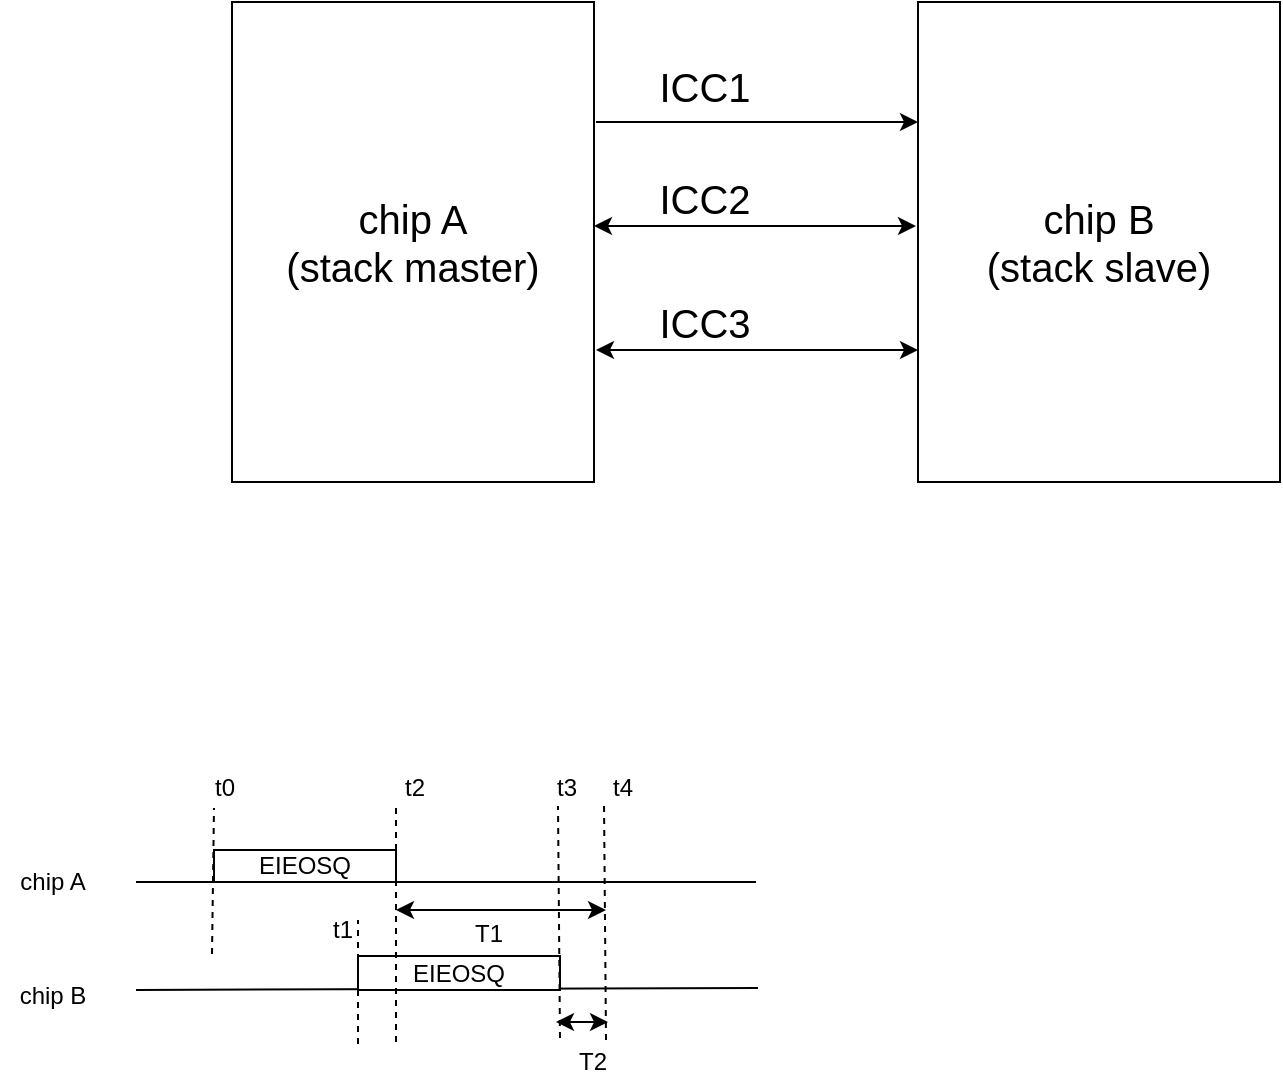 <mxfile version="22.1.17" type="github">
  <diagram name="第 1 页" id="GShtoALBPB8-nCb4o4zo">
    <mxGraphModel dx="1487" dy="296" grid="0" gridSize="10" guides="1" tooltips="1" connect="1" arrows="1" fold="1" page="1" pageScale="1" pageWidth="827" pageHeight="1169" math="0" shadow="0">
      <root>
        <mxCell id="0" />
        <mxCell id="1" parent="0" />
        <mxCell id="xnbuU_zvz5QhgPJp0TYT-1" value="chip A&lt;br&gt;(stack master)" style="rounded=0;whiteSpace=wrap;html=1;fontSize=20;" vertex="1" parent="1">
          <mxGeometry x="65" y="429" width="181" height="240" as="geometry" />
        </mxCell>
        <mxCell id="xnbuU_zvz5QhgPJp0TYT-2" value="chip B&lt;br&gt;(stack slave)" style="rounded=0;whiteSpace=wrap;html=1;fontSize=20;" vertex="1" parent="1">
          <mxGeometry x="408" y="429" width="181" height="240" as="geometry" />
        </mxCell>
        <mxCell id="xnbuU_zvz5QhgPJp0TYT-3" value="" style="endArrow=classic;html=1;rounded=0;entryX=0;entryY=0.25;entryDx=0;entryDy=0;fontSize=20;endFill=1;" edge="1" parent="1" target="xnbuU_zvz5QhgPJp0TYT-2">
          <mxGeometry width="50" height="50" relative="1" as="geometry">
            <mxPoint x="247" y="489" as="sourcePoint" />
            <mxPoint x="297" y="439" as="targetPoint" />
          </mxGeometry>
        </mxCell>
        <mxCell id="xnbuU_zvz5QhgPJp0TYT-4" value="" style="endArrow=classic;html=1;rounded=0;entryX=0;entryY=0.25;entryDx=0;entryDy=0;fontSize=20;endFill=1;startArrow=classic;startFill=1;" edge="1" parent="1">
          <mxGeometry width="50" height="50" relative="1" as="geometry">
            <mxPoint x="246" y="541" as="sourcePoint" />
            <mxPoint x="407" y="541" as="targetPoint" />
          </mxGeometry>
        </mxCell>
        <mxCell id="xnbuU_zvz5QhgPJp0TYT-5" value="" style="endArrow=classic;html=1;rounded=0;entryX=0;entryY=0.25;entryDx=0;entryDy=0;fontSize=20;endFill=1;startArrow=classic;startFill=1;" edge="1" parent="1">
          <mxGeometry width="50" height="50" relative="1" as="geometry">
            <mxPoint x="247" y="603" as="sourcePoint" />
            <mxPoint x="408" y="603" as="targetPoint" />
          </mxGeometry>
        </mxCell>
        <mxCell id="xnbuU_zvz5QhgPJp0TYT-6" value="ICC1" style="text;html=1;align=center;verticalAlign=middle;resizable=0;points=[];autosize=1;strokeColor=none;fillColor=none;fontSize=20;" vertex="1" parent="1">
          <mxGeometry x="269.5" y="453" width="63" height="36" as="geometry" />
        </mxCell>
        <mxCell id="xnbuU_zvz5QhgPJp0TYT-7" value="ICC2" style="text;html=1;align=center;verticalAlign=middle;resizable=0;points=[];autosize=1;strokeColor=none;fillColor=none;fontSize=20;" vertex="1" parent="1">
          <mxGeometry x="269.5" y="509" width="63" height="36" as="geometry" />
        </mxCell>
        <mxCell id="xnbuU_zvz5QhgPJp0TYT-8" value="ICC3" style="text;html=1;align=center;verticalAlign=middle;resizable=0;points=[];autosize=1;strokeColor=none;fillColor=none;fontSize=20;" vertex="1" parent="1">
          <mxGeometry x="269.5" y="571" width="63" height="36" as="geometry" />
        </mxCell>
        <mxCell id="xnbuU_zvz5QhgPJp0TYT-13" value="" style="endArrow=none;html=1;rounded=0;" edge="1" parent="1">
          <mxGeometry width="50" height="50" relative="1" as="geometry">
            <mxPoint x="17" y="869" as="sourcePoint" />
            <mxPoint x="327" y="869" as="targetPoint" />
          </mxGeometry>
        </mxCell>
        <mxCell id="xnbuU_zvz5QhgPJp0TYT-14" value="" style="endArrow=none;html=1;rounded=0;" edge="1" parent="1">
          <mxGeometry width="50" height="50" relative="1" as="geometry">
            <mxPoint x="17" y="923" as="sourcePoint" />
            <mxPoint x="328" y="922" as="targetPoint" />
          </mxGeometry>
        </mxCell>
        <mxCell id="xnbuU_zvz5QhgPJp0TYT-15" value="EIEOSQ" style="rounded=0;whiteSpace=wrap;html=1;" vertex="1" parent="1">
          <mxGeometry x="56" y="853" width="91" height="16" as="geometry" />
        </mxCell>
        <mxCell id="xnbuU_zvz5QhgPJp0TYT-16" value="EIEOSQ" style="rounded=0;whiteSpace=wrap;html=1;" vertex="1" parent="1">
          <mxGeometry x="128" y="906" width="101" height="17" as="geometry" />
        </mxCell>
        <mxCell id="xnbuU_zvz5QhgPJp0TYT-17" value="" style="endArrow=none;dashed=1;html=1;rounded=0;" edge="1" parent="1">
          <mxGeometry width="50" height="50" relative="1" as="geometry">
            <mxPoint x="147" y="949" as="sourcePoint" />
            <mxPoint x="147" y="832" as="targetPoint" />
          </mxGeometry>
        </mxCell>
        <mxCell id="xnbuU_zvz5QhgPJp0TYT-18" value="" style="endArrow=none;dashed=1;html=1;rounded=0;" edge="1" parent="1">
          <mxGeometry width="50" height="50" relative="1" as="geometry">
            <mxPoint x="229" y="947" as="sourcePoint" />
            <mxPoint x="228" y="831" as="targetPoint" />
          </mxGeometry>
        </mxCell>
        <mxCell id="xnbuU_zvz5QhgPJp0TYT-19" value="" style="endArrow=none;dashed=1;html=1;rounded=0;" edge="1" parent="1">
          <mxGeometry width="50" height="50" relative="1" as="geometry">
            <mxPoint x="252" y="948" as="sourcePoint" />
            <mxPoint x="251" y="829" as="targetPoint" />
          </mxGeometry>
        </mxCell>
        <mxCell id="xnbuU_zvz5QhgPJp0TYT-20" value="" style="endArrow=classic;startArrow=classic;html=1;rounded=0;strokeColor=default;strokeWidth=1;" edge="1" parent="1">
          <mxGeometry width="50" height="50" relative="1" as="geometry">
            <mxPoint x="147" y="883" as="sourcePoint" />
            <mxPoint x="252" y="883" as="targetPoint" />
          </mxGeometry>
        </mxCell>
        <mxCell id="xnbuU_zvz5QhgPJp0TYT-22" value="" style="endArrow=classic;startArrow=classic;html=1;rounded=0;" edge="1" parent="1">
          <mxGeometry width="50" height="50" relative="1" as="geometry">
            <mxPoint x="227" y="939" as="sourcePoint" />
            <mxPoint x="253" y="939" as="targetPoint" />
          </mxGeometry>
        </mxCell>
        <mxCell id="xnbuU_zvz5QhgPJp0TYT-23" value="chip A" style="text;html=1;align=center;verticalAlign=middle;resizable=0;points=[];autosize=1;strokeColor=none;fillColor=none;" vertex="1" parent="1">
          <mxGeometry x="-50" y="856" width="50" height="26" as="geometry" />
        </mxCell>
        <mxCell id="xnbuU_zvz5QhgPJp0TYT-25" value="chip B" style="text;html=1;align=center;verticalAlign=middle;resizable=0;points=[];autosize=1;strokeColor=none;fillColor=none;" vertex="1" parent="1">
          <mxGeometry x="-51" y="913" width="52" height="26" as="geometry" />
        </mxCell>
        <mxCell id="xnbuU_zvz5QhgPJp0TYT-30" value="T1" style="text;html=1;align=center;verticalAlign=middle;resizable=0;points=[];autosize=1;strokeColor=none;fillColor=none;" vertex="1" parent="1">
          <mxGeometry x="177" y="882" width="32" height="26" as="geometry" />
        </mxCell>
        <mxCell id="xnbuU_zvz5QhgPJp0TYT-31" value="T2" style="text;html=1;align=center;verticalAlign=middle;resizable=0;points=[];autosize=1;strokeColor=none;fillColor=none;" vertex="1" parent="1">
          <mxGeometry x="229" y="946" width="32" height="26" as="geometry" />
        </mxCell>
        <mxCell id="xnbuU_zvz5QhgPJp0TYT-32" value="t2" style="text;html=1;align=center;verticalAlign=middle;resizable=0;points=[];autosize=1;strokeColor=none;fillColor=none;" vertex="1" parent="1">
          <mxGeometry x="141.5" y="809" width="28" height="26" as="geometry" />
        </mxCell>
        <mxCell id="xnbuU_zvz5QhgPJp0TYT-33" value="t3" style="text;html=1;align=center;verticalAlign=middle;resizable=0;points=[];autosize=1;strokeColor=none;fillColor=none;" vertex="1" parent="1">
          <mxGeometry x="218" y="809" width="28" height="26" as="geometry" />
        </mxCell>
        <mxCell id="xnbuU_zvz5QhgPJp0TYT-34" value="t4" style="text;html=1;align=center;verticalAlign=middle;resizable=0;points=[];autosize=1;strokeColor=none;fillColor=none;" vertex="1" parent="1">
          <mxGeometry x="246" y="809" width="28" height="26" as="geometry" />
        </mxCell>
        <mxCell id="xnbuU_zvz5QhgPJp0TYT-37" value="" style="endArrow=none;dashed=1;html=1;rounded=0;" edge="1" parent="1">
          <mxGeometry width="50" height="50" relative="1" as="geometry">
            <mxPoint x="55" y="905" as="sourcePoint" />
            <mxPoint x="56" y="832" as="targetPoint" />
          </mxGeometry>
        </mxCell>
        <mxCell id="xnbuU_zvz5QhgPJp0TYT-38" value="" style="endArrow=none;dashed=1;html=1;rounded=0;" edge="1" parent="1">
          <mxGeometry width="50" height="50" relative="1" as="geometry">
            <mxPoint x="128" y="950" as="sourcePoint" />
            <mxPoint x="128" y="888" as="targetPoint" />
          </mxGeometry>
        </mxCell>
        <mxCell id="xnbuU_zvz5QhgPJp0TYT-40" value="t0" style="text;html=1;align=center;verticalAlign=middle;resizable=0;points=[];autosize=1;strokeColor=none;fillColor=none;" vertex="1" parent="1">
          <mxGeometry x="47" y="809" width="28" height="26" as="geometry" />
        </mxCell>
        <mxCell id="xnbuU_zvz5QhgPJp0TYT-41" value="t1" style="text;html=1;align=center;verticalAlign=middle;resizable=0;points=[];autosize=1;strokeColor=none;fillColor=none;" vertex="1" parent="1">
          <mxGeometry x="106" y="880" width="28" height="26" as="geometry" />
        </mxCell>
      </root>
    </mxGraphModel>
  </diagram>
</mxfile>

